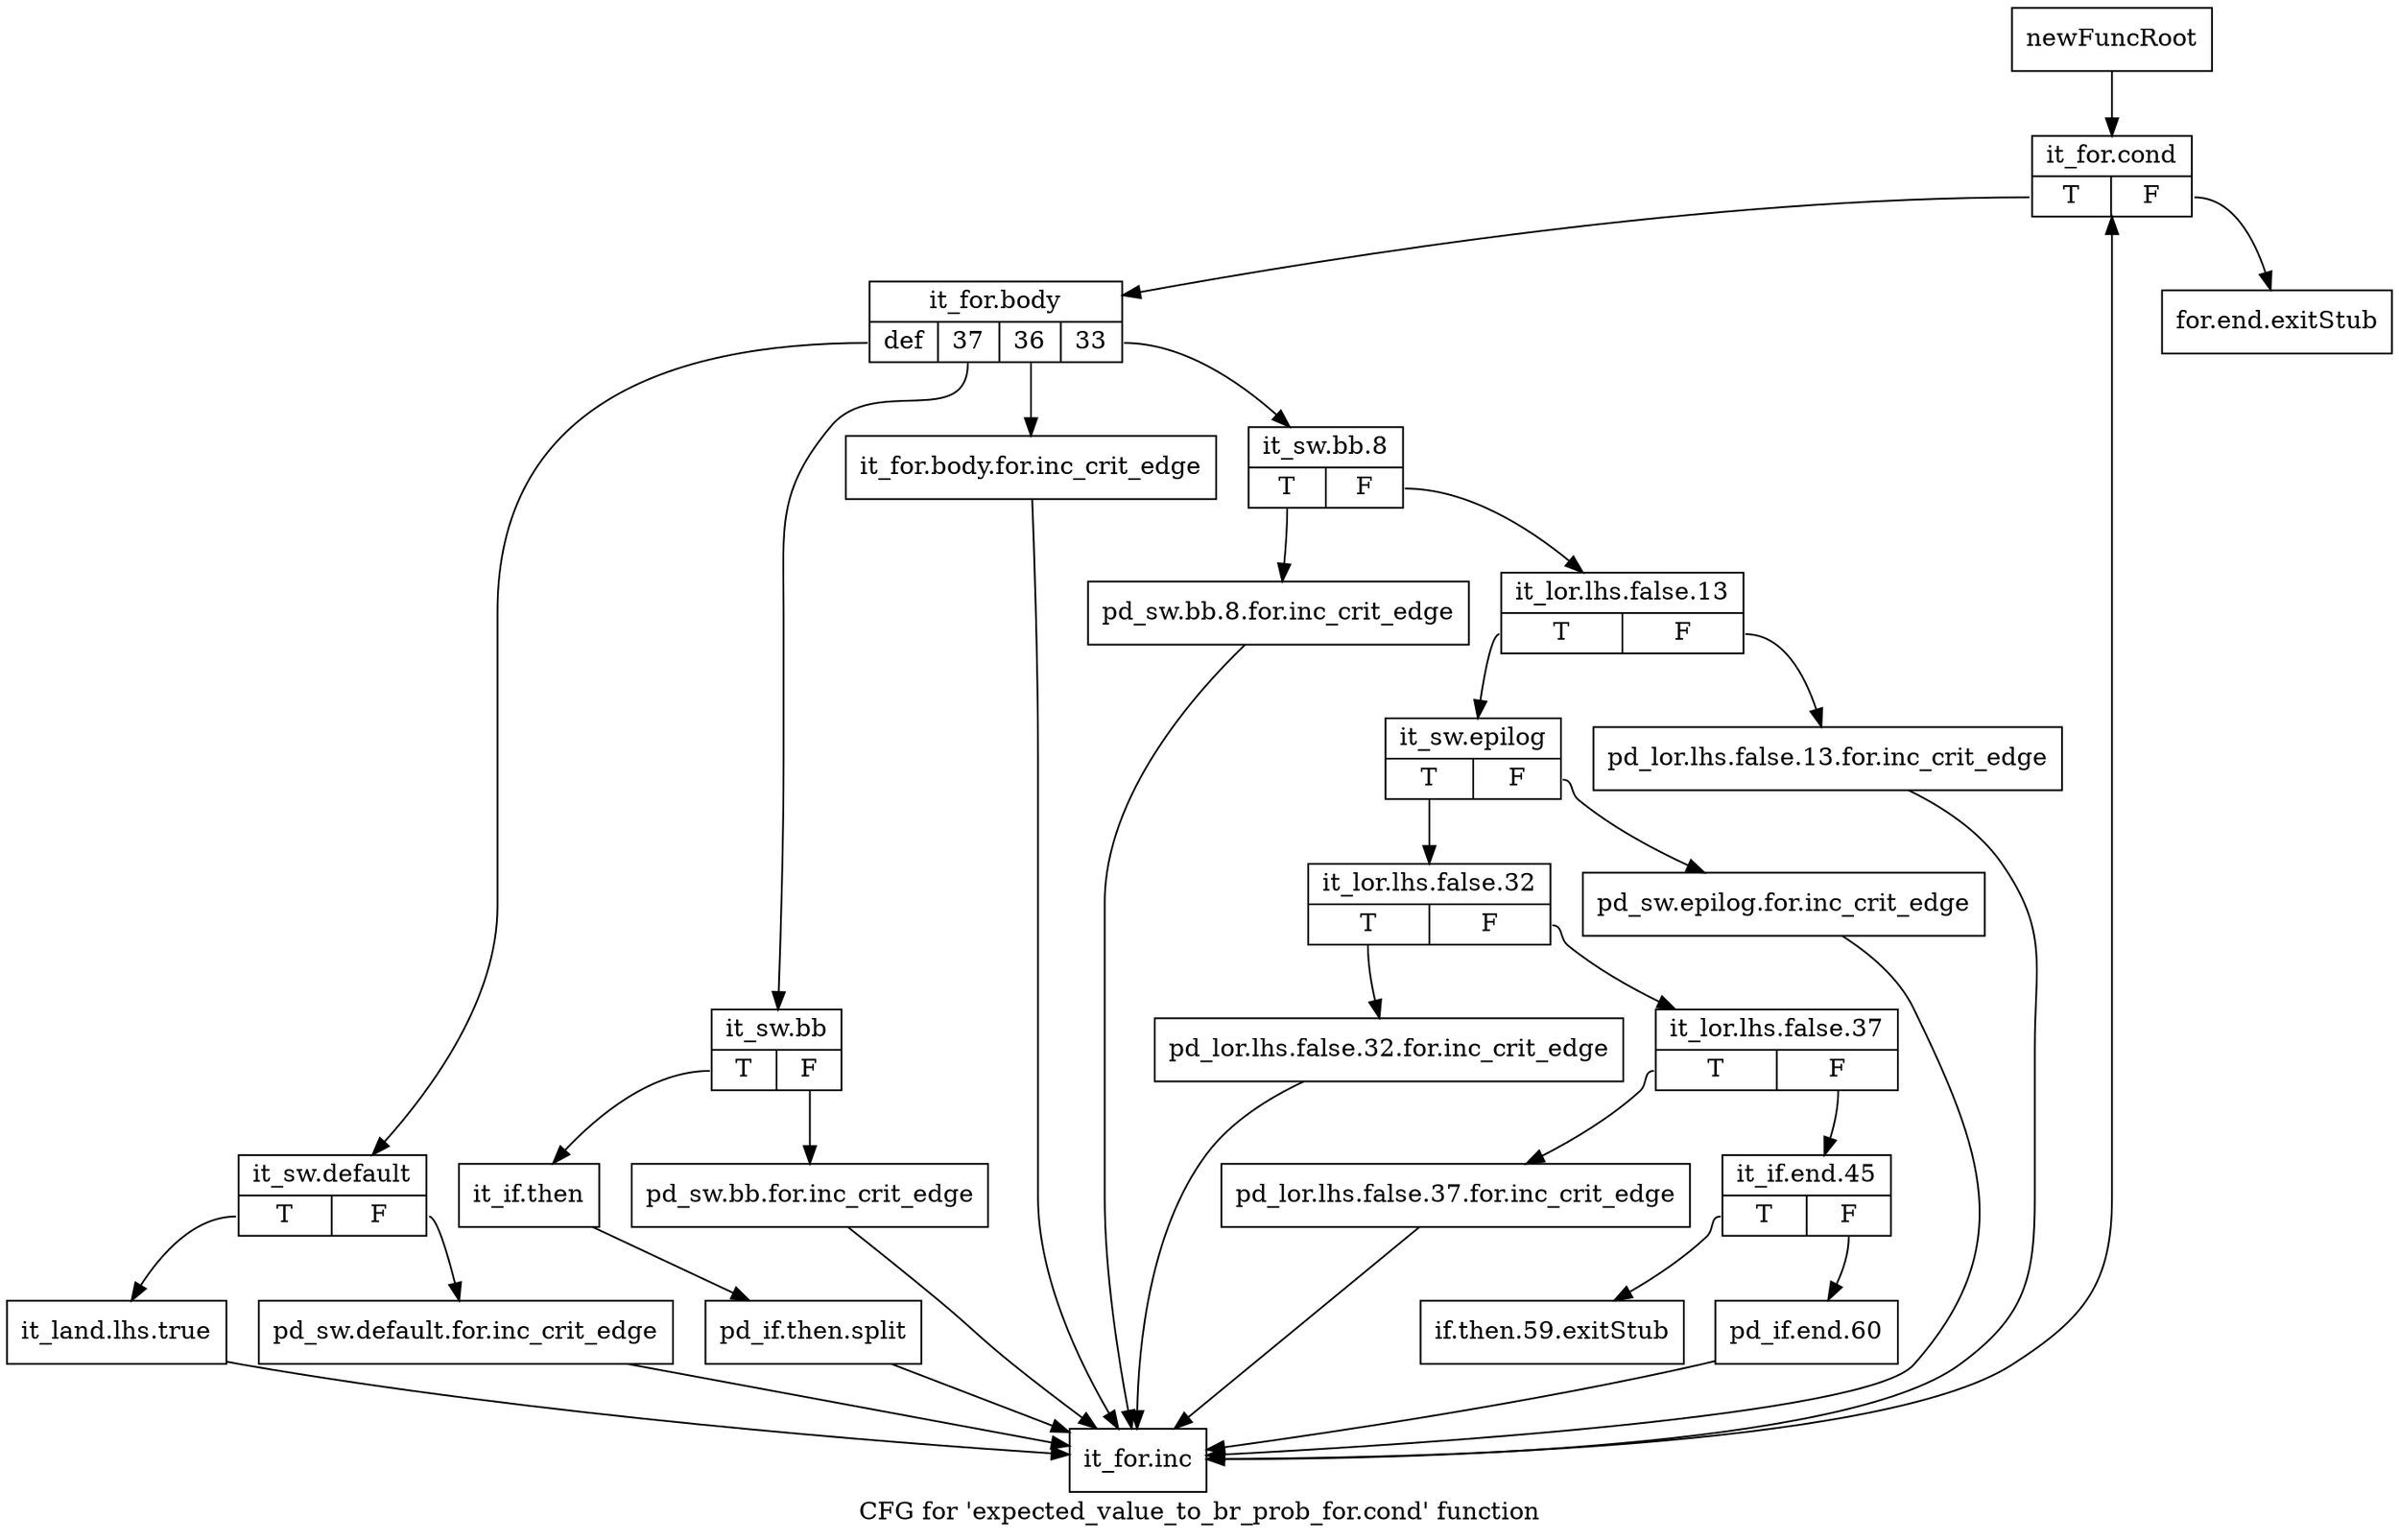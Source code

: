 digraph "CFG for 'expected_value_to_br_prob_for.cond' function" {
	label="CFG for 'expected_value_to_br_prob_for.cond' function";

	Node0xb750200 [shape=record,label="{newFuncRoot}"];
	Node0xb750200 -> Node0xb7502f0;
	Node0xb750250 [shape=record,label="{for.end.exitStub}"];
	Node0xb7502a0 [shape=record,label="{if.then.59.exitStub}"];
	Node0xb7502f0 [shape=record,label="{it_for.cond|{<s0>T|<s1>F}}"];
	Node0xb7502f0:s0 -> Node0xb750340;
	Node0xb7502f0:s1 -> Node0xb750250;
	Node0xb750340 [shape=record,label="{it_for.body|{<s0>def|<s1>37|<s2>36|<s3>33}}"];
	Node0xb750340:s0 -> Node0xb751860;
	Node0xb750340:s1 -> Node0xb751770;
	Node0xb750340:s2 -> Node0xb751720;
	Node0xb750340:s3 -> Node0xb750390;
	Node0xb750390 [shape=record,label="{it_sw.bb.8|{<s0>T|<s1>F}}"];
	Node0xb750390:s0 -> Node0xb731840;
	Node0xb750390:s1 -> Node0xb7503e0;
	Node0xb7503e0 [shape=record,label="{it_lor.lhs.false.13|{<s0>T|<s1>F}}"];
	Node0xb7503e0:s0 -> Node0xb750480;
	Node0xb7503e0:s1 -> Node0xb750430;
	Node0xb750430 [shape=record,label="{pd_lor.lhs.false.13.for.inc_crit_edge}"];
	Node0xb750430 -> Node0xb751950;
	Node0xb750480 [shape=record,label="{it_sw.epilog|{<s0>T|<s1>F}}"];
	Node0xb750480:s0 -> Node0xb750520;
	Node0xb750480:s1 -> Node0xb7504d0;
	Node0xb7504d0 [shape=record,label="{pd_sw.epilog.for.inc_crit_edge}"];
	Node0xb7504d0 -> Node0xb751950;
	Node0xb750520 [shape=record,label="{it_lor.lhs.false.32|{<s0>T|<s1>F}}"];
	Node0xb750520:s0 -> Node0xb7317f0;
	Node0xb750520:s1 -> Node0xb750570;
	Node0xb750570 [shape=record,label="{it_lor.lhs.false.37|{<s0>T|<s1>F}}"];
	Node0xb750570:s0 -> Node0xb750660;
	Node0xb750570:s1 -> Node0xb7505c0;
	Node0xb7505c0 [shape=record,label="{it_if.end.45|{<s0>T|<s1>F}}"];
	Node0xb7505c0:s0 -> Node0xb7502a0;
	Node0xb7505c0:s1 -> Node0xb750610;
	Node0xb750610 [shape=record,label="{pd_if.end.60}"];
	Node0xb750610 -> Node0xb751950;
	Node0xb750660 [shape=record,label="{pd_lor.lhs.false.37.for.inc_crit_edge}"];
	Node0xb750660 -> Node0xb751950;
	Node0xb7317f0 [shape=record,label="{pd_lor.lhs.false.32.for.inc_crit_edge}"];
	Node0xb7317f0 -> Node0xb751950;
	Node0xb731840 [shape=record,label="{pd_sw.bb.8.for.inc_crit_edge}"];
	Node0xb731840 -> Node0xb751950;
	Node0xb751720 [shape=record,label="{it_for.body.for.inc_crit_edge}"];
	Node0xb751720 -> Node0xb751950;
	Node0xb751770 [shape=record,label="{it_sw.bb|{<s0>T|<s1>F}}"];
	Node0xb751770:s0 -> Node0xb751810;
	Node0xb751770:s1 -> Node0xb7517c0;
	Node0xb7517c0 [shape=record,label="{pd_sw.bb.for.inc_crit_edge}"];
	Node0xb7517c0 -> Node0xb751950;
	Node0xb751810 [shape=record,label="{it_if.then}"];
	Node0xb751810 -> Node0xf94c5c0;
	Node0xf94c5c0 [shape=record,label="{pd_if.then.split}"];
	Node0xf94c5c0 -> Node0xb751950;
	Node0xb751860 [shape=record,label="{it_sw.default|{<s0>T|<s1>F}}"];
	Node0xb751860:s0 -> Node0xb751900;
	Node0xb751860:s1 -> Node0xb7518b0;
	Node0xb7518b0 [shape=record,label="{pd_sw.default.for.inc_crit_edge}"];
	Node0xb7518b0 -> Node0xb751950;
	Node0xb751900 [shape=record,label="{it_land.lhs.true}"];
	Node0xb751900 -> Node0xb751950;
	Node0xb751950 [shape=record,label="{it_for.inc}"];
	Node0xb751950 -> Node0xb7502f0;
}
